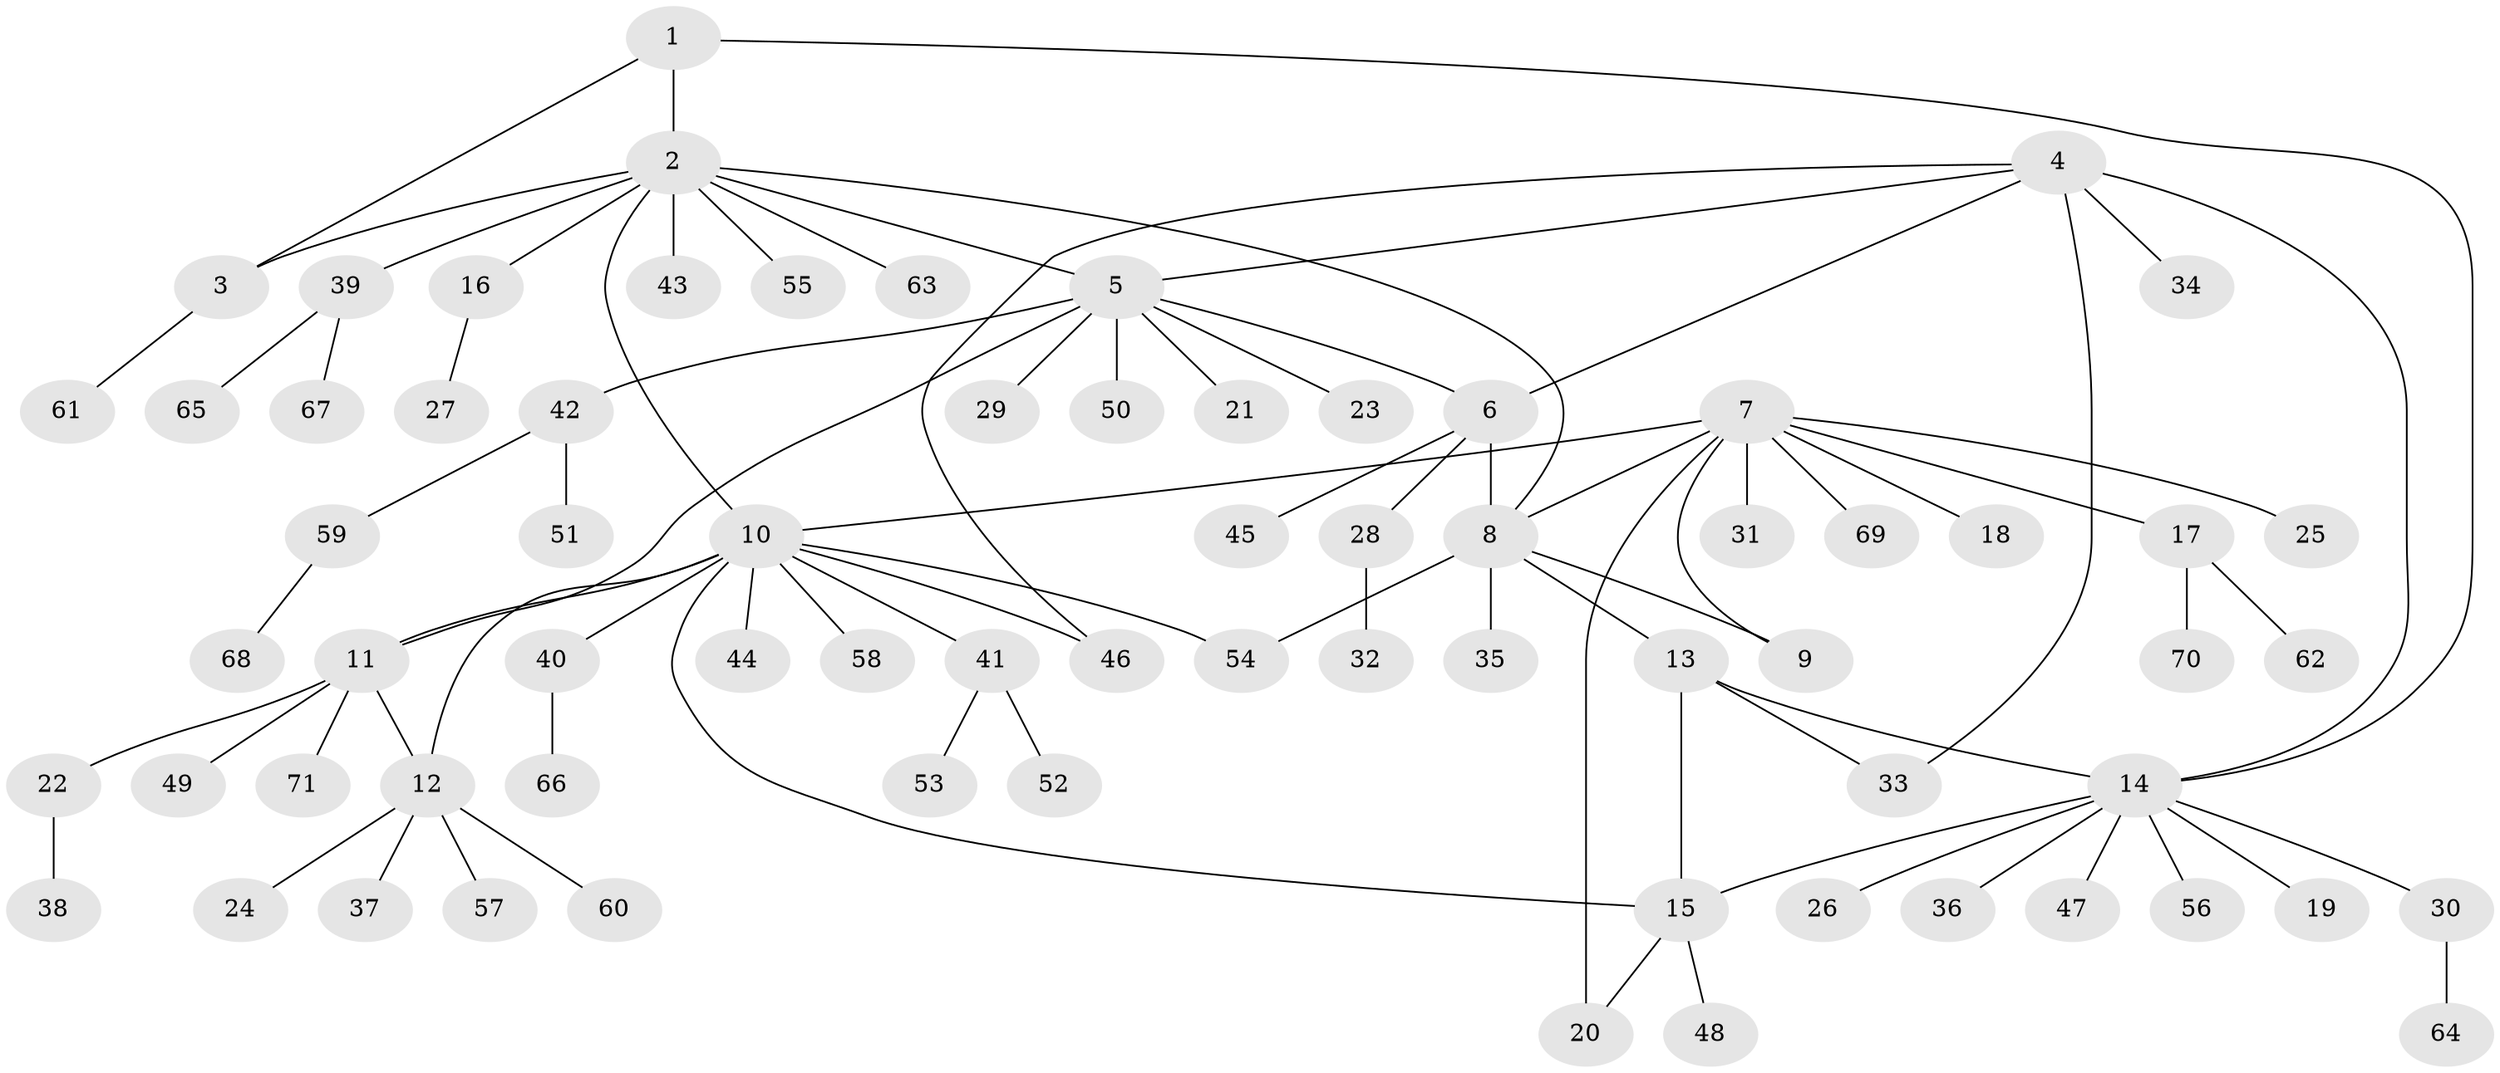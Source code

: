 // coarse degree distribution, {3: 0.037037037037037035, 14: 0.037037037037037035, 6: 0.018518518518518517, 8: 0.018518518518518517, 5: 0.05555555555555555, 10: 0.018518518518518517, 2: 0.1111111111111111, 4: 0.018518518518518517, 9: 0.018518518518518517, 1: 0.6666666666666666}
// Generated by graph-tools (version 1.1) at 2025/52/02/27/25 19:52:15]
// undirected, 71 vertices, 85 edges
graph export_dot {
graph [start="1"]
  node [color=gray90,style=filled];
  1;
  2;
  3;
  4;
  5;
  6;
  7;
  8;
  9;
  10;
  11;
  12;
  13;
  14;
  15;
  16;
  17;
  18;
  19;
  20;
  21;
  22;
  23;
  24;
  25;
  26;
  27;
  28;
  29;
  30;
  31;
  32;
  33;
  34;
  35;
  36;
  37;
  38;
  39;
  40;
  41;
  42;
  43;
  44;
  45;
  46;
  47;
  48;
  49;
  50;
  51;
  52;
  53;
  54;
  55;
  56;
  57;
  58;
  59;
  60;
  61;
  62;
  63;
  64;
  65;
  66;
  67;
  68;
  69;
  70;
  71;
  1 -- 2;
  1 -- 3;
  1 -- 14;
  2 -- 3;
  2 -- 5;
  2 -- 8;
  2 -- 10;
  2 -- 16;
  2 -- 39;
  2 -- 43;
  2 -- 55;
  2 -- 63;
  3 -- 61;
  4 -- 5;
  4 -- 6;
  4 -- 14;
  4 -- 33;
  4 -- 34;
  4 -- 46;
  5 -- 6;
  5 -- 11;
  5 -- 21;
  5 -- 23;
  5 -- 29;
  5 -- 42;
  5 -- 50;
  6 -- 8;
  6 -- 28;
  6 -- 45;
  7 -- 8;
  7 -- 9;
  7 -- 10;
  7 -- 17;
  7 -- 18;
  7 -- 20;
  7 -- 25;
  7 -- 31;
  7 -- 69;
  8 -- 9;
  8 -- 13;
  8 -- 35;
  8 -- 54;
  10 -- 11;
  10 -- 12;
  10 -- 15;
  10 -- 40;
  10 -- 41;
  10 -- 44;
  10 -- 46;
  10 -- 54;
  10 -- 58;
  11 -- 12;
  11 -- 22;
  11 -- 49;
  11 -- 71;
  12 -- 24;
  12 -- 37;
  12 -- 57;
  12 -- 60;
  13 -- 14;
  13 -- 15;
  13 -- 33;
  14 -- 15;
  14 -- 19;
  14 -- 26;
  14 -- 30;
  14 -- 36;
  14 -- 47;
  14 -- 56;
  15 -- 20;
  15 -- 48;
  16 -- 27;
  17 -- 62;
  17 -- 70;
  22 -- 38;
  28 -- 32;
  30 -- 64;
  39 -- 65;
  39 -- 67;
  40 -- 66;
  41 -- 52;
  41 -- 53;
  42 -- 51;
  42 -- 59;
  59 -- 68;
}
